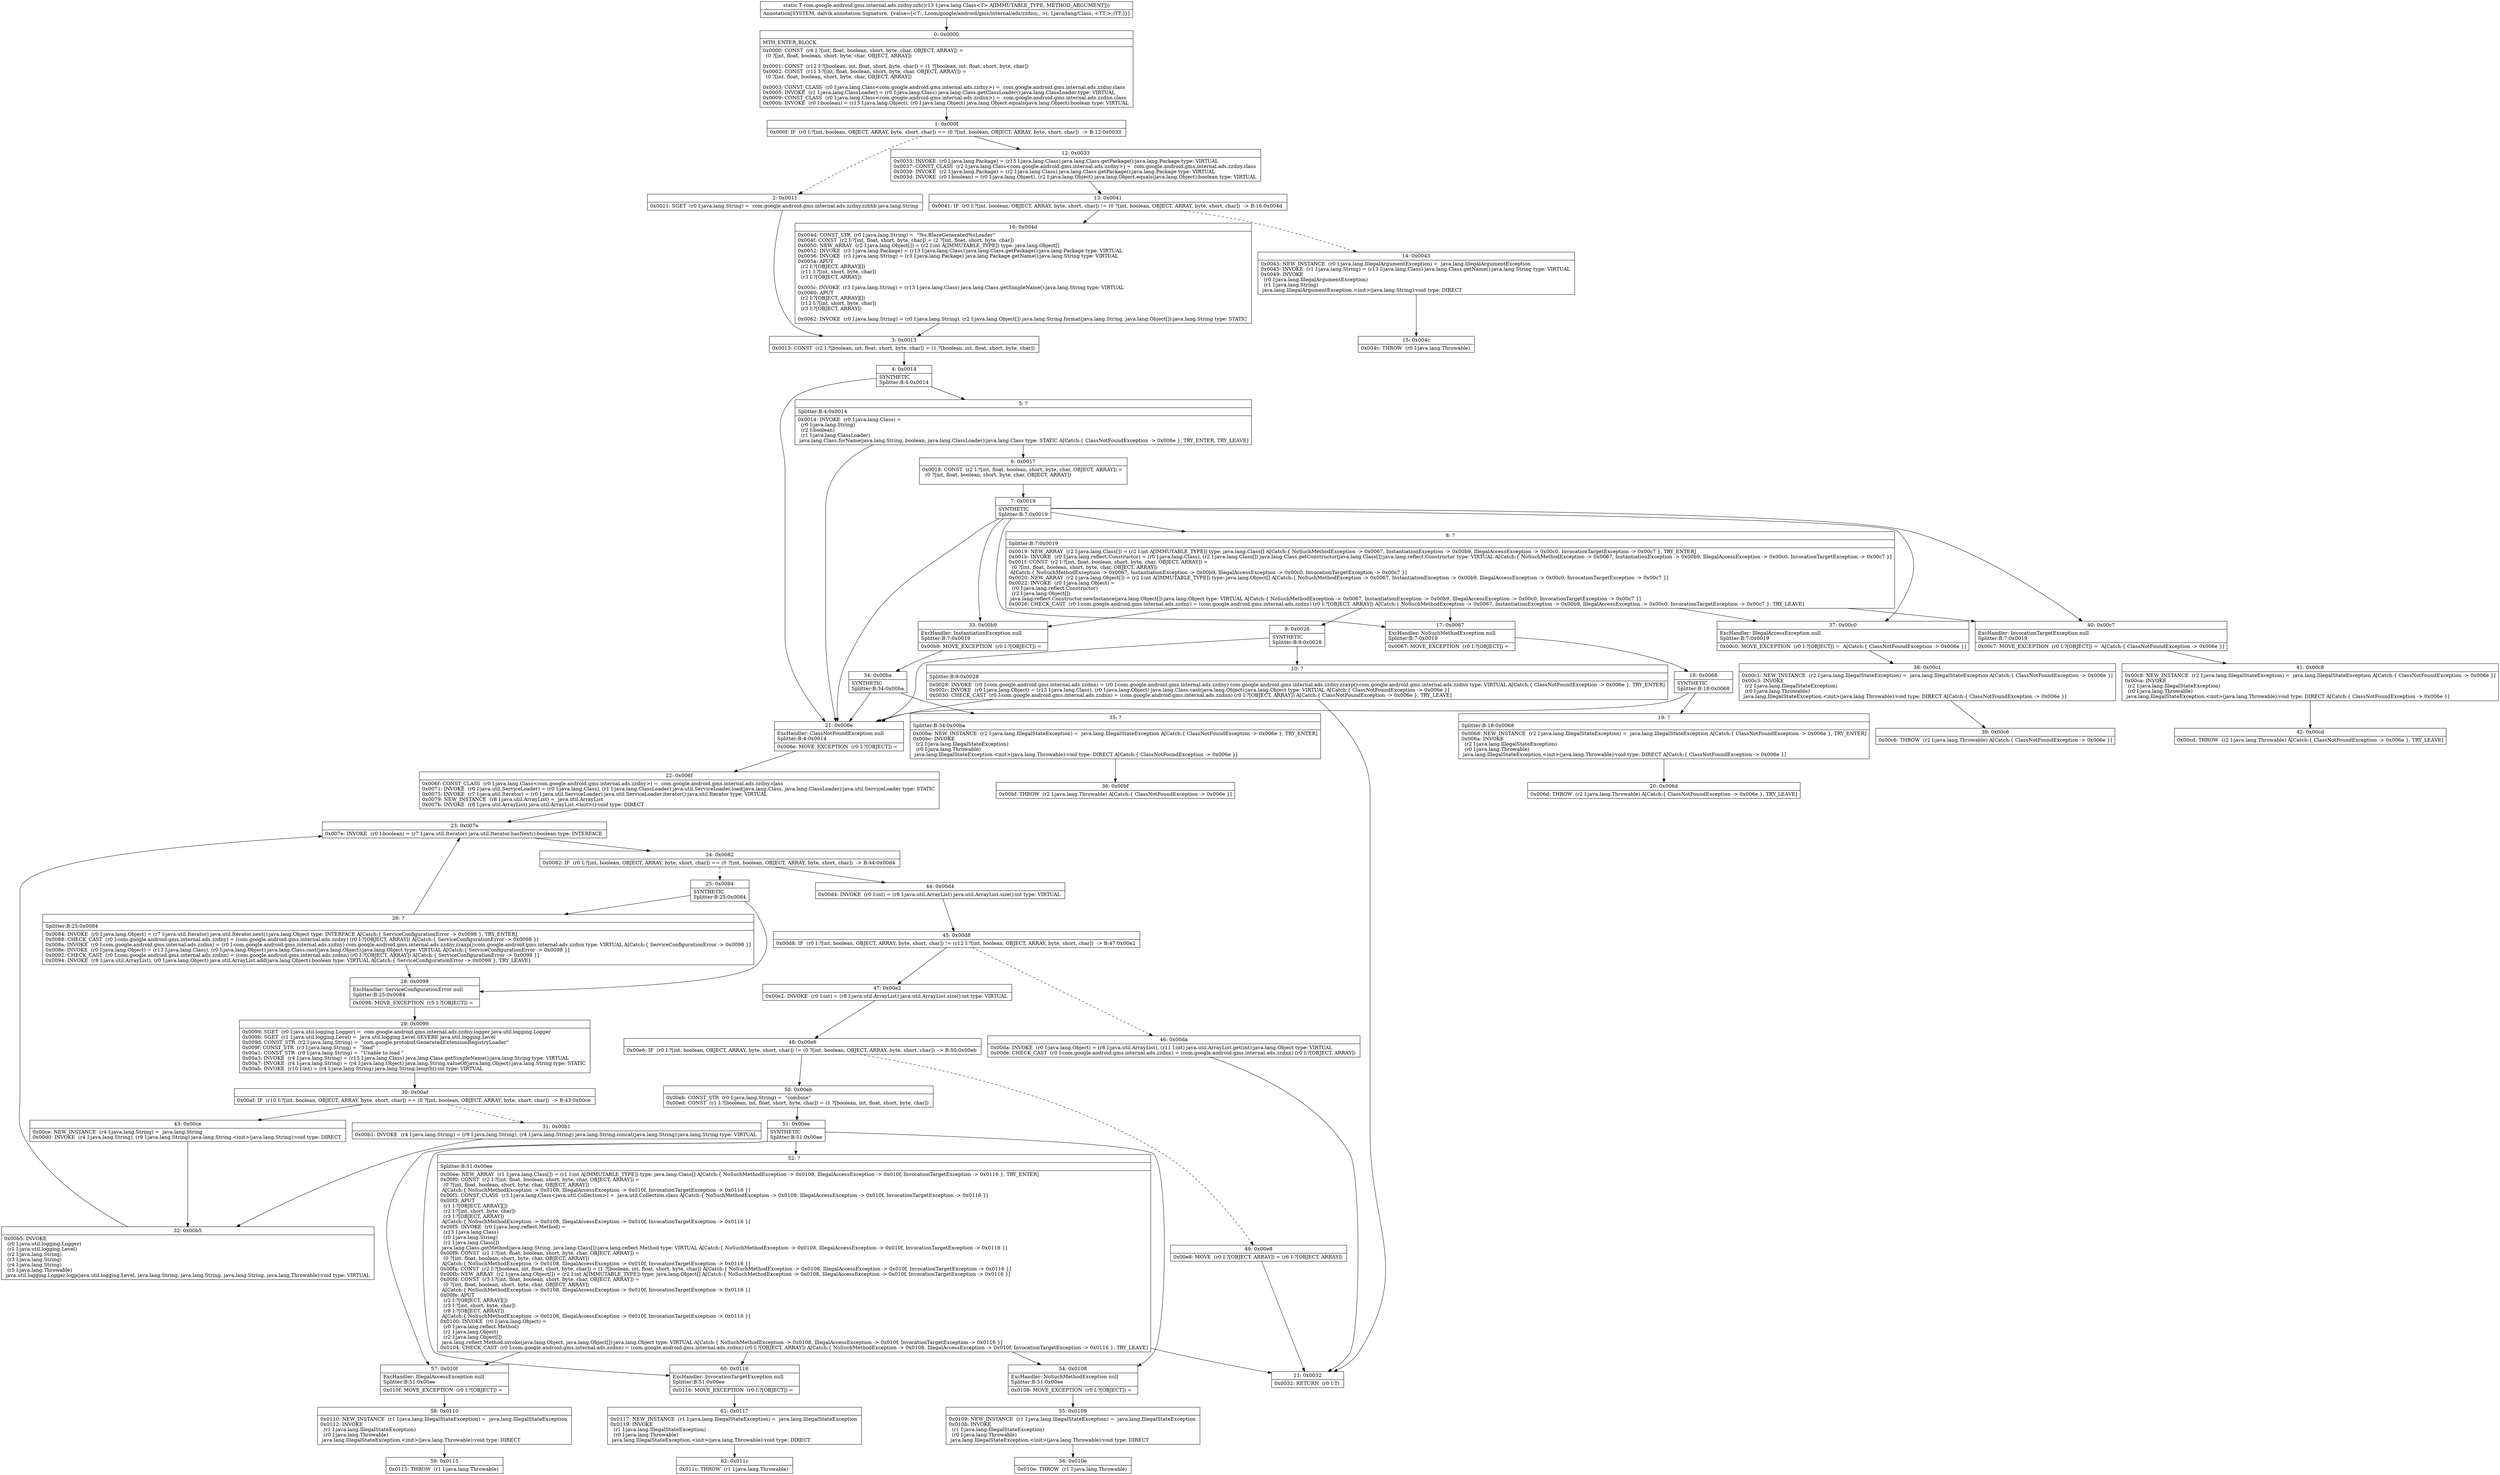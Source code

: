 digraph "CFG forcom.google.android.gms.internal.ads.zzdny.zzb(Ljava\/lang\/Class;)Lcom\/google\/android\/gms\/internal\/ads\/zzdnn;" {
Node_0 [shape=record,label="{0\:\ 0x0000|MTH_ENTER_BLOCK\l|0x0000: CONST  (r6 I:?[int, float, boolean, short, byte, char, OBJECT, ARRAY]) = \l  (0 ?[int, float, boolean, short, byte, char, OBJECT, ARRAY])\l \l0x0001: CONST  (r12 I:?[boolean, int, float, short, byte, char]) = (1 ?[boolean, int, float, short, byte, char]) \l0x0002: CONST  (r11 I:?[int, float, boolean, short, byte, char, OBJECT, ARRAY]) = \l  (0 ?[int, float, boolean, short, byte, char, OBJECT, ARRAY])\l \l0x0003: CONST_CLASS  (r0 I:java.lang.Class\<com.google.android.gms.internal.ads.zzdny\>) =  com.google.android.gms.internal.ads.zzdny.class \l0x0005: INVOKE  (r1 I:java.lang.ClassLoader) = (r0 I:java.lang.Class) java.lang.Class.getClassLoader():java.lang.ClassLoader type: VIRTUAL \l0x0009: CONST_CLASS  (r0 I:java.lang.Class\<com.google.android.gms.internal.ads.zzdnn\>) =  com.google.android.gms.internal.ads.zzdnn.class \l0x000b: INVOKE  (r0 I:boolean) = (r13 I:java.lang.Object), (r0 I:java.lang.Object) java.lang.Object.equals(java.lang.Object):boolean type: VIRTUAL \l}"];
Node_1 [shape=record,label="{1\:\ 0x000f|0x000f: IF  (r0 I:?[int, boolean, OBJECT, ARRAY, byte, short, char]) == (0 ?[int, boolean, OBJECT, ARRAY, byte, short, char])  \-\> B:12:0x0033 \l}"];
Node_2 [shape=record,label="{2\:\ 0x0011|0x0011: SGET  (r0 I:java.lang.String) =  com.google.android.gms.internal.ads.zzdny.zzhhb java.lang.String \l}"];
Node_3 [shape=record,label="{3\:\ 0x0013|0x0013: CONST  (r2 I:?[boolean, int, float, short, byte, char]) = (1 ?[boolean, int, float, short, byte, char]) \l}"];
Node_4 [shape=record,label="{4\:\ 0x0014|SYNTHETIC\lSplitter:B:4:0x0014\l}"];
Node_5 [shape=record,label="{5\:\ ?|Splitter:B:4:0x0014\l|0x0014: INVOKE  (r0 I:java.lang.Class) = \l  (r0 I:java.lang.String)\l  (r2 I:boolean)\l  (r1 I:java.lang.ClassLoader)\l java.lang.Class.forName(java.lang.String, boolean, java.lang.ClassLoader):java.lang.Class type: STATIC A[Catch:\{ ClassNotFoundException \-\> 0x006e \}, TRY_ENTER, TRY_LEAVE]\l}"];
Node_6 [shape=record,label="{6\:\ 0x0017|0x0018: CONST  (r2 I:?[int, float, boolean, short, byte, char, OBJECT, ARRAY]) = \l  (0 ?[int, float, boolean, short, byte, char, OBJECT, ARRAY])\l \l}"];
Node_7 [shape=record,label="{7\:\ 0x0019|SYNTHETIC\lSplitter:B:7:0x0019\l}"];
Node_8 [shape=record,label="{8\:\ ?|Splitter:B:7:0x0019\l|0x0019: NEW_ARRAY  (r2 I:java.lang.Class[]) = (r2 I:int A[IMMUTABLE_TYPE]) type: java.lang.Class[] A[Catch:\{ NoSuchMethodException \-\> 0x0067, InstantiationException \-\> 0x00b9, IllegalAccessException \-\> 0x00c0, InvocationTargetException \-\> 0x00c7 \}, TRY_ENTER]\l0x001b: INVOKE  (r0 I:java.lang.reflect.Constructor) = (r0 I:java.lang.Class), (r2 I:java.lang.Class[]) java.lang.Class.getConstructor(java.lang.Class[]):java.lang.reflect.Constructor type: VIRTUAL A[Catch:\{ NoSuchMethodException \-\> 0x0067, InstantiationException \-\> 0x00b9, IllegalAccessException \-\> 0x00c0, InvocationTargetException \-\> 0x00c7 \}]\l0x001f: CONST  (r2 I:?[int, float, boolean, short, byte, char, OBJECT, ARRAY]) = \l  (0 ?[int, float, boolean, short, byte, char, OBJECT, ARRAY])\l A[Catch:\{ NoSuchMethodException \-\> 0x0067, InstantiationException \-\> 0x00b9, IllegalAccessException \-\> 0x00c0, InvocationTargetException \-\> 0x00c7 \}]\l0x0020: NEW_ARRAY  (r2 I:java.lang.Object[]) = (r2 I:int A[IMMUTABLE_TYPE]) type: java.lang.Object[] A[Catch:\{ NoSuchMethodException \-\> 0x0067, InstantiationException \-\> 0x00b9, IllegalAccessException \-\> 0x00c0, InvocationTargetException \-\> 0x00c7 \}]\l0x0022: INVOKE  (r0 I:java.lang.Object) = \l  (r0 I:java.lang.reflect.Constructor)\l  (r2 I:java.lang.Object[])\l java.lang.reflect.Constructor.newInstance(java.lang.Object[]):java.lang.Object type: VIRTUAL A[Catch:\{ NoSuchMethodException \-\> 0x0067, InstantiationException \-\> 0x00b9, IllegalAccessException \-\> 0x00c0, InvocationTargetException \-\> 0x00c7 \}]\l0x0026: CHECK_CAST  (r0 I:com.google.android.gms.internal.ads.zzdny) = (com.google.android.gms.internal.ads.zzdny) (r0 I:?[OBJECT, ARRAY]) A[Catch:\{ NoSuchMethodException \-\> 0x0067, InstantiationException \-\> 0x00b9, IllegalAccessException \-\> 0x00c0, InvocationTargetException \-\> 0x00c7 \}, TRY_LEAVE]\l}"];
Node_9 [shape=record,label="{9\:\ 0x0028|SYNTHETIC\lSplitter:B:9:0x0028\l}"];
Node_10 [shape=record,label="{10\:\ ?|Splitter:B:9:0x0028\l|0x0028: INVOKE  (r0 I:com.google.android.gms.internal.ads.zzdnn) = (r0 I:com.google.android.gms.internal.ads.zzdny) com.google.android.gms.internal.ads.zzdny.zzaxp():com.google.android.gms.internal.ads.zzdnn type: VIRTUAL A[Catch:\{ ClassNotFoundException \-\> 0x006e \}, TRY_ENTER]\l0x002c: INVOKE  (r0 I:java.lang.Object) = (r13 I:java.lang.Class), (r0 I:java.lang.Object) java.lang.Class.cast(java.lang.Object):java.lang.Object type: VIRTUAL A[Catch:\{ ClassNotFoundException \-\> 0x006e \}]\l0x0030: CHECK_CAST  (r0 I:com.google.android.gms.internal.ads.zzdnn) = (com.google.android.gms.internal.ads.zzdnn) (r0 I:?[OBJECT, ARRAY]) A[Catch:\{ ClassNotFoundException \-\> 0x006e \}, TRY_LEAVE]\l}"];
Node_11 [shape=record,label="{11\:\ 0x0032|0x0032: RETURN  (r0 I:T) \l}"];
Node_12 [shape=record,label="{12\:\ 0x0033|0x0033: INVOKE  (r0 I:java.lang.Package) = (r13 I:java.lang.Class) java.lang.Class.getPackage():java.lang.Package type: VIRTUAL \l0x0037: CONST_CLASS  (r2 I:java.lang.Class\<com.google.android.gms.internal.ads.zzdny\>) =  com.google.android.gms.internal.ads.zzdny.class \l0x0039: INVOKE  (r2 I:java.lang.Package) = (r2 I:java.lang.Class) java.lang.Class.getPackage():java.lang.Package type: VIRTUAL \l0x003d: INVOKE  (r0 I:boolean) = (r0 I:java.lang.Object), (r2 I:java.lang.Object) java.lang.Object.equals(java.lang.Object):boolean type: VIRTUAL \l}"];
Node_13 [shape=record,label="{13\:\ 0x0041|0x0041: IF  (r0 I:?[int, boolean, OBJECT, ARRAY, byte, short, char]) != (0 ?[int, boolean, OBJECT, ARRAY, byte, short, char])  \-\> B:16:0x004d \l}"];
Node_14 [shape=record,label="{14\:\ 0x0043|0x0043: NEW_INSTANCE  (r0 I:java.lang.IllegalArgumentException) =  java.lang.IllegalArgumentException \l0x0045: INVOKE  (r1 I:java.lang.String) = (r13 I:java.lang.Class) java.lang.Class.getName():java.lang.String type: VIRTUAL \l0x0049: INVOKE  \l  (r0 I:java.lang.IllegalArgumentException)\l  (r1 I:java.lang.String)\l java.lang.IllegalArgumentException.\<init\>(java.lang.String):void type: DIRECT \l}"];
Node_15 [shape=record,label="{15\:\ 0x004c|0x004c: THROW  (r0 I:java.lang.Throwable) \l}"];
Node_16 [shape=record,label="{16\:\ 0x004d|0x004d: CONST_STR  (r0 I:java.lang.String) =  \"%s.BlazeGenerated%sLoader\" \l0x004f: CONST  (r2 I:?[int, float, short, byte, char]) = (2 ?[int, float, short, byte, char]) \l0x0050: NEW_ARRAY  (r2 I:java.lang.Object[]) = (r2 I:int A[IMMUTABLE_TYPE]) type: java.lang.Object[] \l0x0052: INVOKE  (r3 I:java.lang.Package) = (r13 I:java.lang.Class) java.lang.Class.getPackage():java.lang.Package type: VIRTUAL \l0x0056: INVOKE  (r3 I:java.lang.String) = (r3 I:java.lang.Package) java.lang.Package.getName():java.lang.String type: VIRTUAL \l0x005a: APUT  \l  (r2 I:?[OBJECT, ARRAY][])\l  (r11 I:?[int, short, byte, char])\l  (r3 I:?[OBJECT, ARRAY])\l \l0x005c: INVOKE  (r3 I:java.lang.String) = (r13 I:java.lang.Class) java.lang.Class.getSimpleName():java.lang.String type: VIRTUAL \l0x0060: APUT  \l  (r2 I:?[OBJECT, ARRAY][])\l  (r12 I:?[int, short, byte, char])\l  (r3 I:?[OBJECT, ARRAY])\l \l0x0062: INVOKE  (r0 I:java.lang.String) = (r0 I:java.lang.String), (r2 I:java.lang.Object[]) java.lang.String.format(java.lang.String, java.lang.Object[]):java.lang.String type: STATIC \l}"];
Node_17 [shape=record,label="{17\:\ 0x0067|ExcHandler: NoSuchMethodException null\lSplitter:B:7:0x0019\l|0x0067: MOVE_EXCEPTION  (r0 I:?[OBJECT]) =  \l}"];
Node_18 [shape=record,label="{18\:\ 0x0068|SYNTHETIC\lSplitter:B:18:0x0068\l}"];
Node_19 [shape=record,label="{19\:\ ?|Splitter:B:18:0x0068\l|0x0068: NEW_INSTANCE  (r2 I:java.lang.IllegalStateException) =  java.lang.IllegalStateException A[Catch:\{ ClassNotFoundException \-\> 0x006e \}, TRY_ENTER]\l0x006a: INVOKE  \l  (r2 I:java.lang.IllegalStateException)\l  (r0 I:java.lang.Throwable)\l java.lang.IllegalStateException.\<init\>(java.lang.Throwable):void type: DIRECT A[Catch:\{ ClassNotFoundException \-\> 0x006e \}]\l}"];
Node_20 [shape=record,label="{20\:\ 0x006d|0x006d: THROW  (r2 I:java.lang.Throwable) A[Catch:\{ ClassNotFoundException \-\> 0x006e \}, TRY_LEAVE]\l}"];
Node_21 [shape=record,label="{21\:\ 0x006e|ExcHandler: ClassNotFoundException null\lSplitter:B:4:0x0014\l|0x006e: MOVE_EXCEPTION  (r0 I:?[OBJECT]) =  \l}"];
Node_22 [shape=record,label="{22\:\ 0x006f|0x006f: CONST_CLASS  (r0 I:java.lang.Class\<com.google.android.gms.internal.ads.zzdny\>) =  com.google.android.gms.internal.ads.zzdny.class \l0x0071: INVOKE  (r0 I:java.util.ServiceLoader) = (r0 I:java.lang.Class), (r1 I:java.lang.ClassLoader) java.util.ServiceLoader.load(java.lang.Class, java.lang.ClassLoader):java.util.ServiceLoader type: STATIC \l0x0075: INVOKE  (r7 I:java.util.Iterator) = (r0 I:java.util.ServiceLoader) java.util.ServiceLoader.iterator():java.util.Iterator type: VIRTUAL \l0x0079: NEW_INSTANCE  (r8 I:java.util.ArrayList) =  java.util.ArrayList \l0x007b: INVOKE  (r8 I:java.util.ArrayList) java.util.ArrayList.\<init\>():void type: DIRECT \l}"];
Node_23 [shape=record,label="{23\:\ 0x007e|0x007e: INVOKE  (r0 I:boolean) = (r7 I:java.util.Iterator) java.util.Iterator.hasNext():boolean type: INTERFACE \l}"];
Node_24 [shape=record,label="{24\:\ 0x0082|0x0082: IF  (r0 I:?[int, boolean, OBJECT, ARRAY, byte, short, char]) == (0 ?[int, boolean, OBJECT, ARRAY, byte, short, char])  \-\> B:44:0x00d4 \l}"];
Node_25 [shape=record,label="{25\:\ 0x0084|SYNTHETIC\lSplitter:B:25:0x0084\l}"];
Node_26 [shape=record,label="{26\:\ ?|Splitter:B:25:0x0084\l|0x0084: INVOKE  (r0 I:java.lang.Object) = (r7 I:java.util.Iterator) java.util.Iterator.next():java.lang.Object type: INTERFACE A[Catch:\{ ServiceConfigurationError \-\> 0x0098 \}, TRY_ENTER]\l0x0088: CHECK_CAST  (r0 I:com.google.android.gms.internal.ads.zzdny) = (com.google.android.gms.internal.ads.zzdny) (r0 I:?[OBJECT, ARRAY]) A[Catch:\{ ServiceConfigurationError \-\> 0x0098 \}]\l0x008a: INVOKE  (r0 I:com.google.android.gms.internal.ads.zzdnn) = (r0 I:com.google.android.gms.internal.ads.zzdny) com.google.android.gms.internal.ads.zzdny.zzaxp():com.google.android.gms.internal.ads.zzdnn type: VIRTUAL A[Catch:\{ ServiceConfigurationError \-\> 0x0098 \}]\l0x008e: INVOKE  (r0 I:java.lang.Object) = (r13 I:java.lang.Class), (r0 I:java.lang.Object) java.lang.Class.cast(java.lang.Object):java.lang.Object type: VIRTUAL A[Catch:\{ ServiceConfigurationError \-\> 0x0098 \}]\l0x0092: CHECK_CAST  (r0 I:com.google.android.gms.internal.ads.zzdnn) = (com.google.android.gms.internal.ads.zzdnn) (r0 I:?[OBJECT, ARRAY]) A[Catch:\{ ServiceConfigurationError \-\> 0x0098 \}]\l0x0094: INVOKE  (r8 I:java.util.ArrayList), (r0 I:java.lang.Object) java.util.ArrayList.add(java.lang.Object):boolean type: VIRTUAL A[Catch:\{ ServiceConfigurationError \-\> 0x0098 \}, TRY_LEAVE]\l}"];
Node_28 [shape=record,label="{28\:\ 0x0098|ExcHandler: ServiceConfigurationError null\lSplitter:B:25:0x0084\l|0x0098: MOVE_EXCEPTION  (r5 I:?[OBJECT]) =  \l}"];
Node_29 [shape=record,label="{29\:\ 0x0099|0x0099: SGET  (r0 I:java.util.logging.Logger) =  com.google.android.gms.internal.ads.zzdny.logger java.util.logging.Logger \l0x009b: SGET  (r1 I:java.util.logging.Level) =  java.util.logging.Level.SEVERE java.util.logging.Level \l0x009d: CONST_STR  (r2 I:java.lang.String) =  \"com.google.protobuf.GeneratedExtensionRegistryLoader\" \l0x009f: CONST_STR  (r3 I:java.lang.String) =  \"load\" \l0x00a1: CONST_STR  (r9 I:java.lang.String) =  \"Unable to load \" \l0x00a3: INVOKE  (r4 I:java.lang.String) = (r13 I:java.lang.Class) java.lang.Class.getSimpleName():java.lang.String type: VIRTUAL \l0x00a7: INVOKE  (r4 I:java.lang.String) = (r4 I:java.lang.Object) java.lang.String.valueOf(java.lang.Object):java.lang.String type: STATIC \l0x00ab: INVOKE  (r10 I:int) = (r4 I:java.lang.String) java.lang.String.length():int type: VIRTUAL \l}"];
Node_30 [shape=record,label="{30\:\ 0x00af|0x00af: IF  (r10 I:?[int, boolean, OBJECT, ARRAY, byte, short, char]) == (0 ?[int, boolean, OBJECT, ARRAY, byte, short, char])  \-\> B:43:0x00ce \l}"];
Node_31 [shape=record,label="{31\:\ 0x00b1|0x00b1: INVOKE  (r4 I:java.lang.String) = (r9 I:java.lang.String), (r4 I:java.lang.String) java.lang.String.concat(java.lang.String):java.lang.String type: VIRTUAL \l}"];
Node_32 [shape=record,label="{32\:\ 0x00b5|0x00b5: INVOKE  \l  (r0 I:java.util.logging.Logger)\l  (r1 I:java.util.logging.Level)\l  (r2 I:java.lang.String)\l  (r3 I:java.lang.String)\l  (r4 I:java.lang.String)\l  (r5 I:java.lang.Throwable)\l java.util.logging.Logger.logp(java.util.logging.Level, java.lang.String, java.lang.String, java.lang.String, java.lang.Throwable):void type: VIRTUAL \l}"];
Node_33 [shape=record,label="{33\:\ 0x00b9|ExcHandler: InstantiationException null\lSplitter:B:7:0x0019\l|0x00b9: MOVE_EXCEPTION  (r0 I:?[OBJECT]) =  \l}"];
Node_34 [shape=record,label="{34\:\ 0x00ba|SYNTHETIC\lSplitter:B:34:0x00ba\l}"];
Node_35 [shape=record,label="{35\:\ ?|Splitter:B:34:0x00ba\l|0x00ba: NEW_INSTANCE  (r2 I:java.lang.IllegalStateException) =  java.lang.IllegalStateException A[Catch:\{ ClassNotFoundException \-\> 0x006e \}, TRY_ENTER]\l0x00bc: INVOKE  \l  (r2 I:java.lang.IllegalStateException)\l  (r0 I:java.lang.Throwable)\l java.lang.IllegalStateException.\<init\>(java.lang.Throwable):void type: DIRECT A[Catch:\{ ClassNotFoundException \-\> 0x006e \}]\l}"];
Node_36 [shape=record,label="{36\:\ 0x00bf|0x00bf: THROW  (r2 I:java.lang.Throwable) A[Catch:\{ ClassNotFoundException \-\> 0x006e \}]\l}"];
Node_37 [shape=record,label="{37\:\ 0x00c0|ExcHandler: IllegalAccessException null\lSplitter:B:7:0x0019\l|0x00c0: MOVE_EXCEPTION  (r0 I:?[OBJECT]) =  A[Catch:\{ ClassNotFoundException \-\> 0x006e \}]\l}"];
Node_38 [shape=record,label="{38\:\ 0x00c1|0x00c1: NEW_INSTANCE  (r2 I:java.lang.IllegalStateException) =  java.lang.IllegalStateException A[Catch:\{ ClassNotFoundException \-\> 0x006e \}]\l0x00c3: INVOKE  \l  (r2 I:java.lang.IllegalStateException)\l  (r0 I:java.lang.Throwable)\l java.lang.IllegalStateException.\<init\>(java.lang.Throwable):void type: DIRECT A[Catch:\{ ClassNotFoundException \-\> 0x006e \}]\l}"];
Node_39 [shape=record,label="{39\:\ 0x00c6|0x00c6: THROW  (r2 I:java.lang.Throwable) A[Catch:\{ ClassNotFoundException \-\> 0x006e \}]\l}"];
Node_40 [shape=record,label="{40\:\ 0x00c7|ExcHandler: InvocationTargetException null\lSplitter:B:7:0x0019\l|0x00c7: MOVE_EXCEPTION  (r0 I:?[OBJECT]) =  A[Catch:\{ ClassNotFoundException \-\> 0x006e \}]\l}"];
Node_41 [shape=record,label="{41\:\ 0x00c8|0x00c8: NEW_INSTANCE  (r2 I:java.lang.IllegalStateException) =  java.lang.IllegalStateException A[Catch:\{ ClassNotFoundException \-\> 0x006e \}]\l0x00ca: INVOKE  \l  (r2 I:java.lang.IllegalStateException)\l  (r0 I:java.lang.Throwable)\l java.lang.IllegalStateException.\<init\>(java.lang.Throwable):void type: DIRECT A[Catch:\{ ClassNotFoundException \-\> 0x006e \}]\l}"];
Node_42 [shape=record,label="{42\:\ 0x00cd|0x00cd: THROW  (r2 I:java.lang.Throwable) A[Catch:\{ ClassNotFoundException \-\> 0x006e \}, TRY_LEAVE]\l}"];
Node_43 [shape=record,label="{43\:\ 0x00ce|0x00ce: NEW_INSTANCE  (r4 I:java.lang.String) =  java.lang.String \l0x00d0: INVOKE  (r4 I:java.lang.String), (r9 I:java.lang.String) java.lang.String.\<init\>(java.lang.String):void type: DIRECT \l}"];
Node_44 [shape=record,label="{44\:\ 0x00d4|0x00d4: INVOKE  (r0 I:int) = (r8 I:java.util.ArrayList) java.util.ArrayList.size():int type: VIRTUAL \l}"];
Node_45 [shape=record,label="{45\:\ 0x00d8|0x00d8: IF  (r0 I:?[int, boolean, OBJECT, ARRAY, byte, short, char]) != (r12 I:?[int, boolean, OBJECT, ARRAY, byte, short, char])  \-\> B:47:0x00e2 \l}"];
Node_46 [shape=record,label="{46\:\ 0x00da|0x00da: INVOKE  (r0 I:java.lang.Object) = (r8 I:java.util.ArrayList), (r11 I:int) java.util.ArrayList.get(int):java.lang.Object type: VIRTUAL \l0x00de: CHECK_CAST  (r0 I:com.google.android.gms.internal.ads.zzdnn) = (com.google.android.gms.internal.ads.zzdnn) (r0 I:?[OBJECT, ARRAY]) \l}"];
Node_47 [shape=record,label="{47\:\ 0x00e2|0x00e2: INVOKE  (r0 I:int) = (r8 I:java.util.ArrayList) java.util.ArrayList.size():int type: VIRTUAL \l}"];
Node_48 [shape=record,label="{48\:\ 0x00e6|0x00e6: IF  (r0 I:?[int, boolean, OBJECT, ARRAY, byte, short, char]) != (0 ?[int, boolean, OBJECT, ARRAY, byte, short, char])  \-\> B:50:0x00eb \l}"];
Node_49 [shape=record,label="{49\:\ 0x00e8|0x00e8: MOVE  (r0 I:?[OBJECT, ARRAY]) = (r6 I:?[OBJECT, ARRAY]) \l}"];
Node_50 [shape=record,label="{50\:\ 0x00eb|0x00eb: CONST_STR  (r0 I:java.lang.String) =  \"combine\" \l0x00ed: CONST  (r1 I:?[boolean, int, float, short, byte, char]) = (1 ?[boolean, int, float, short, byte, char]) \l}"];
Node_51 [shape=record,label="{51\:\ 0x00ee|SYNTHETIC\lSplitter:B:51:0x00ee\l}"];
Node_52 [shape=record,label="{52\:\ ?|Splitter:B:51:0x00ee\l|0x00ee: NEW_ARRAY  (r1 I:java.lang.Class[]) = (r1 I:int A[IMMUTABLE_TYPE]) type: java.lang.Class[] A[Catch:\{ NoSuchMethodException \-\> 0x0108, IllegalAccessException \-\> 0x010f, InvocationTargetException \-\> 0x0116 \}, TRY_ENTER]\l0x00f0: CONST  (r2 I:?[int, float, boolean, short, byte, char, OBJECT, ARRAY]) = \l  (0 ?[int, float, boolean, short, byte, char, OBJECT, ARRAY])\l A[Catch:\{ NoSuchMethodException \-\> 0x0108, IllegalAccessException \-\> 0x010f, InvocationTargetException \-\> 0x0116 \}]\l0x00f1: CONST_CLASS  (r3 I:java.lang.Class\<java.util.Collection\>) =  java.util.Collection.class A[Catch:\{ NoSuchMethodException \-\> 0x0108, IllegalAccessException \-\> 0x010f, InvocationTargetException \-\> 0x0116 \}]\l0x00f3: APUT  \l  (r1 I:?[OBJECT, ARRAY][])\l  (r2 I:?[int, short, byte, char])\l  (r3 I:?[OBJECT, ARRAY])\l A[Catch:\{ NoSuchMethodException \-\> 0x0108, IllegalAccessException \-\> 0x010f, InvocationTargetException \-\> 0x0116 \}]\l0x00f5: INVOKE  (r0 I:java.lang.reflect.Method) = \l  (r13 I:java.lang.Class)\l  (r0 I:java.lang.String)\l  (r1 I:java.lang.Class[])\l java.lang.Class.getMethod(java.lang.String, java.lang.Class[]):java.lang.reflect.Method type: VIRTUAL A[Catch:\{ NoSuchMethodException \-\> 0x0108, IllegalAccessException \-\> 0x010f, InvocationTargetException \-\> 0x0116 \}]\l0x00f9: CONST  (r1 I:?[int, float, boolean, short, byte, char, OBJECT, ARRAY]) = \l  (0 ?[int, float, boolean, short, byte, char, OBJECT, ARRAY])\l A[Catch:\{ NoSuchMethodException \-\> 0x0108, IllegalAccessException \-\> 0x010f, InvocationTargetException \-\> 0x0116 \}]\l0x00fa: CONST  (r2 I:?[boolean, int, float, short, byte, char]) = (1 ?[boolean, int, float, short, byte, char]) A[Catch:\{ NoSuchMethodException \-\> 0x0108, IllegalAccessException \-\> 0x010f, InvocationTargetException \-\> 0x0116 \}]\l0x00fb: NEW_ARRAY  (r2 I:java.lang.Object[]) = (r2 I:int A[IMMUTABLE_TYPE]) type: java.lang.Object[] A[Catch:\{ NoSuchMethodException \-\> 0x0108, IllegalAccessException \-\> 0x010f, InvocationTargetException \-\> 0x0116 \}]\l0x00fd: CONST  (r3 I:?[int, float, boolean, short, byte, char, OBJECT, ARRAY]) = \l  (0 ?[int, float, boolean, short, byte, char, OBJECT, ARRAY])\l A[Catch:\{ NoSuchMethodException \-\> 0x0108, IllegalAccessException \-\> 0x010f, InvocationTargetException \-\> 0x0116 \}]\l0x00fe: APUT  \l  (r2 I:?[OBJECT, ARRAY][])\l  (r3 I:?[int, short, byte, char])\l  (r8 I:?[OBJECT, ARRAY])\l A[Catch:\{ NoSuchMethodException \-\> 0x0108, IllegalAccessException \-\> 0x010f, InvocationTargetException \-\> 0x0116 \}]\l0x0100: INVOKE  (r0 I:java.lang.Object) = \l  (r0 I:java.lang.reflect.Method)\l  (r1 I:java.lang.Object)\l  (r2 I:java.lang.Object[])\l java.lang.reflect.Method.invoke(java.lang.Object, java.lang.Object[]):java.lang.Object type: VIRTUAL A[Catch:\{ NoSuchMethodException \-\> 0x0108, IllegalAccessException \-\> 0x010f, InvocationTargetException \-\> 0x0116 \}]\l0x0104: CHECK_CAST  (r0 I:com.google.android.gms.internal.ads.zzdnn) = (com.google.android.gms.internal.ads.zzdnn) (r0 I:?[OBJECT, ARRAY]) A[Catch:\{ NoSuchMethodException \-\> 0x0108, IllegalAccessException \-\> 0x010f, InvocationTargetException \-\> 0x0116 \}, TRY_LEAVE]\l}"];
Node_54 [shape=record,label="{54\:\ 0x0108|ExcHandler: NoSuchMethodException null\lSplitter:B:51:0x00ee\l|0x0108: MOVE_EXCEPTION  (r0 I:?[OBJECT]) =  \l}"];
Node_55 [shape=record,label="{55\:\ 0x0109|0x0109: NEW_INSTANCE  (r1 I:java.lang.IllegalStateException) =  java.lang.IllegalStateException \l0x010b: INVOKE  \l  (r1 I:java.lang.IllegalStateException)\l  (r0 I:java.lang.Throwable)\l java.lang.IllegalStateException.\<init\>(java.lang.Throwable):void type: DIRECT \l}"];
Node_56 [shape=record,label="{56\:\ 0x010e|0x010e: THROW  (r1 I:java.lang.Throwable) \l}"];
Node_57 [shape=record,label="{57\:\ 0x010f|ExcHandler: IllegalAccessException null\lSplitter:B:51:0x00ee\l|0x010f: MOVE_EXCEPTION  (r0 I:?[OBJECT]) =  \l}"];
Node_58 [shape=record,label="{58\:\ 0x0110|0x0110: NEW_INSTANCE  (r1 I:java.lang.IllegalStateException) =  java.lang.IllegalStateException \l0x0112: INVOKE  \l  (r1 I:java.lang.IllegalStateException)\l  (r0 I:java.lang.Throwable)\l java.lang.IllegalStateException.\<init\>(java.lang.Throwable):void type: DIRECT \l}"];
Node_59 [shape=record,label="{59\:\ 0x0115|0x0115: THROW  (r1 I:java.lang.Throwable) \l}"];
Node_60 [shape=record,label="{60\:\ 0x0116|ExcHandler: InvocationTargetException null\lSplitter:B:51:0x00ee\l|0x0116: MOVE_EXCEPTION  (r0 I:?[OBJECT]) =  \l}"];
Node_61 [shape=record,label="{61\:\ 0x0117|0x0117: NEW_INSTANCE  (r1 I:java.lang.IllegalStateException) =  java.lang.IllegalStateException \l0x0119: INVOKE  \l  (r1 I:java.lang.IllegalStateException)\l  (r0 I:java.lang.Throwable)\l java.lang.IllegalStateException.\<init\>(java.lang.Throwable):void type: DIRECT \l}"];
Node_62 [shape=record,label="{62\:\ 0x011c|0x011c: THROW  (r1 I:java.lang.Throwable) \l}"];
MethodNode[shape=record,label="{static T com.google.android.gms.internal.ads.zzdny.zzb((r13 I:java.lang.Class\<T\> A[IMMUTABLE_TYPE, METHOD_ARGUMENT]))  | Annotation[SYSTEM, dalvik.annotation.Signature, \{value=[\<T:, Lcom\/google\/android\/gms\/internal\/ads\/zzdnn;, \>(, Ljava\/lang\/Class, \<TT;\>;)TT;]\}]\l}"];
MethodNode -> Node_0;
Node_0 -> Node_1;
Node_1 -> Node_2[style=dashed];
Node_1 -> Node_12;
Node_2 -> Node_3;
Node_3 -> Node_4;
Node_4 -> Node_5;
Node_4 -> Node_21;
Node_5 -> Node_6;
Node_5 -> Node_21;
Node_6 -> Node_7;
Node_7 -> Node_8;
Node_7 -> Node_17;
Node_7 -> Node_33;
Node_7 -> Node_37;
Node_7 -> Node_40;
Node_7 -> Node_21;
Node_8 -> Node_9;
Node_8 -> Node_17;
Node_8 -> Node_33;
Node_8 -> Node_37;
Node_8 -> Node_40;
Node_9 -> Node_10;
Node_9 -> Node_21;
Node_10 -> Node_11;
Node_10 -> Node_21;
Node_12 -> Node_13;
Node_13 -> Node_14[style=dashed];
Node_13 -> Node_16;
Node_14 -> Node_15;
Node_16 -> Node_3;
Node_17 -> Node_18;
Node_18 -> Node_19;
Node_18 -> Node_21;
Node_19 -> Node_20;
Node_21 -> Node_22;
Node_22 -> Node_23;
Node_23 -> Node_24;
Node_24 -> Node_25[style=dashed];
Node_24 -> Node_44;
Node_25 -> Node_26;
Node_25 -> Node_28;
Node_26 -> Node_28;
Node_26 -> Node_23;
Node_28 -> Node_29;
Node_29 -> Node_30;
Node_30 -> Node_31[style=dashed];
Node_30 -> Node_43;
Node_31 -> Node_32;
Node_32 -> Node_23;
Node_33 -> Node_34;
Node_34 -> Node_35;
Node_34 -> Node_21;
Node_35 -> Node_36;
Node_37 -> Node_38;
Node_38 -> Node_39;
Node_40 -> Node_41;
Node_41 -> Node_42;
Node_43 -> Node_32;
Node_44 -> Node_45;
Node_45 -> Node_46[style=dashed];
Node_45 -> Node_47;
Node_46 -> Node_11;
Node_47 -> Node_48;
Node_48 -> Node_49[style=dashed];
Node_48 -> Node_50;
Node_49 -> Node_11;
Node_50 -> Node_51;
Node_51 -> Node_52;
Node_51 -> Node_54;
Node_51 -> Node_57;
Node_51 -> Node_60;
Node_52 -> Node_54;
Node_52 -> Node_57;
Node_52 -> Node_60;
Node_52 -> Node_11;
Node_54 -> Node_55;
Node_55 -> Node_56;
Node_57 -> Node_58;
Node_58 -> Node_59;
Node_60 -> Node_61;
Node_61 -> Node_62;
}

